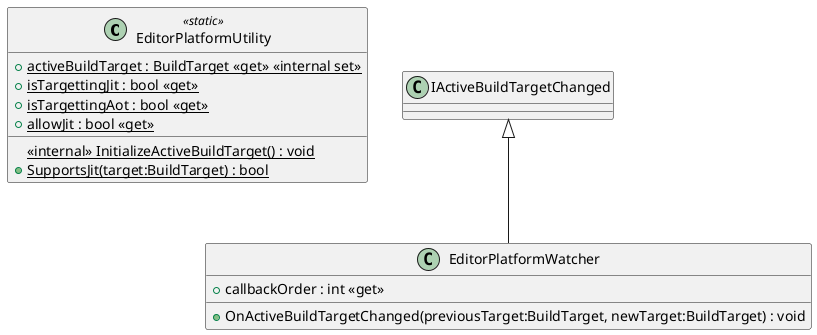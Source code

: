 @startuml
class EditorPlatformUtility <<static>> {
    <<internal>> {static} InitializeActiveBuildTarget() : void
    + {static} activeBuildTarget : BuildTarget <<get>> <<internal set>>
    + {static} isTargettingJit : bool <<get>>
    + {static} isTargettingAot : bool <<get>>
    + {static} SupportsJit(target:BuildTarget) : bool
    + {static} allowJit : bool <<get>>
}
class EditorPlatformWatcher {
    + callbackOrder : int <<get>>
    + OnActiveBuildTargetChanged(previousTarget:BuildTarget, newTarget:BuildTarget) : void
}
IActiveBuildTargetChanged <|-- EditorPlatformWatcher
@enduml
